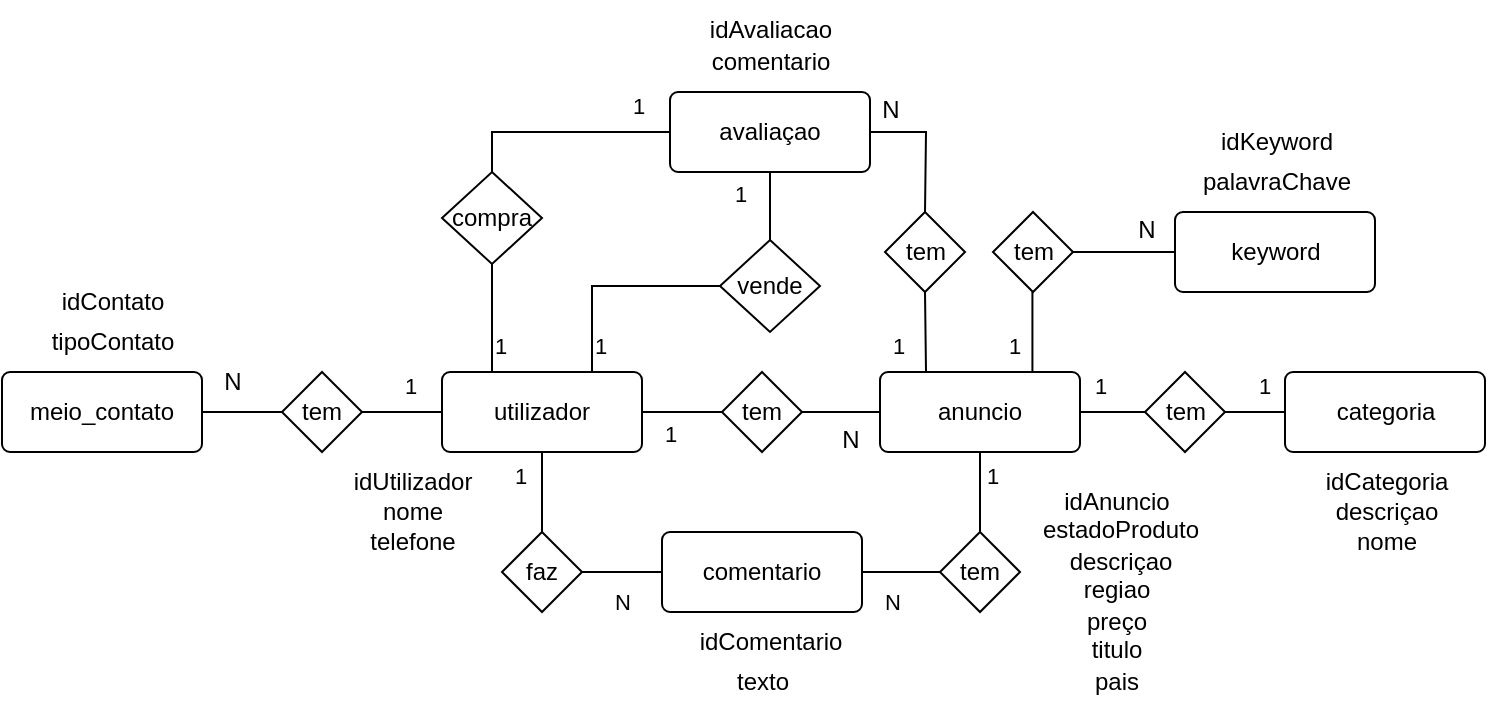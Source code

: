 <mxfile version="22.1.5" type="device">
  <diagram name="Página-1" id="k29LO2Y5olFIAJzZQsGU">
    <mxGraphModel dx="1050" dy="1691" grid="1" gridSize="10" guides="1" tooltips="1" connect="1" arrows="1" fold="1" page="1" pageScale="1" pageWidth="827" pageHeight="1169" math="0" shadow="0">
      <root>
        <mxCell id="0" />
        <mxCell id="1" parent="0" />
        <mxCell id="m8FWC069CCOMlwwMVzGk-7" value="&lt;font style=&quot;vertical-align: inherit;&quot;&gt;&lt;font style=&quot;vertical-align: inherit;&quot;&gt;&lt;font style=&quot;vertical-align: inherit;&quot;&gt;&lt;font style=&quot;vertical-align: inherit;&quot;&gt;utilizador&lt;/font&gt;&lt;/font&gt;&lt;/font&gt;&lt;/font&gt;" style="rounded=1;arcSize=10;whiteSpace=wrap;html=1;align=center;" parent="1" vertex="1">
          <mxGeometry x="263" y="-884" width="100" height="40" as="geometry" />
        </mxCell>
        <mxCell id="m8FWC069CCOMlwwMVzGk-33" value="&lt;font style=&quot;vertical-align: inherit;&quot;&gt;&lt;font style=&quot;vertical-align: inherit;&quot;&gt;&lt;font style=&quot;vertical-align: inherit;&quot;&gt;&lt;font style=&quot;vertical-align: inherit;&quot;&gt;&lt;font style=&quot;vertical-align: inherit;&quot;&gt;&lt;font style=&quot;vertical-align: inherit;&quot;&gt;anuncio&lt;/font&gt;&lt;/font&gt;&lt;/font&gt;&lt;/font&gt;&lt;/font&gt;&lt;/font&gt;" style="rounded=1;arcSize=10;whiteSpace=wrap;html=1;align=center;" parent="1" vertex="1">
          <mxGeometry x="482" y="-884" width="100" height="40" as="geometry" />
        </mxCell>
        <mxCell id="E28UukfkjvpVmiZsy1a2-1" value="&lt;font style=&quot;vertical-align: inherit;&quot;&gt;&lt;font style=&quot;vertical-align: inherit;&quot;&gt;meio_contato&lt;/font&gt;&lt;/font&gt;" style="rounded=1;arcSize=10;whiteSpace=wrap;html=1;align=center;" parent="1" vertex="1">
          <mxGeometry x="43" y="-884" width="100" height="40" as="geometry" />
        </mxCell>
        <mxCell id="wzNUpkMDeoSHkMWeM1DU-20" value="&lt;font style=&quot;vertical-align: inherit;&quot;&gt;&lt;font style=&quot;vertical-align: inherit;&quot;&gt;&lt;font style=&quot;vertical-align: inherit;&quot;&gt;&lt;font style=&quot;vertical-align: inherit;&quot;&gt;idUtilizador&lt;/font&gt;&lt;/font&gt;&lt;/font&gt;&lt;/font&gt;" style="text;html=1;align=center;verticalAlign=middle;resizable=0;points=[];autosize=1;strokeColor=none;fillColor=none;fontSize=12;" parent="1" vertex="1">
          <mxGeometry x="208" y="-844" width="80" height="30" as="geometry" />
        </mxCell>
        <mxCell id="wzNUpkMDeoSHkMWeM1DU-21" value="&lt;font style=&quot;vertical-align: inherit;&quot;&gt;&lt;font style=&quot;vertical-align: inherit;&quot;&gt;&lt;font style=&quot;vertical-align: inherit;&quot;&gt;&lt;font style=&quot;vertical-align: inherit;&quot;&gt;&lt;font style=&quot;vertical-align: inherit;&quot;&gt;&lt;font style=&quot;vertical-align: inherit;&quot;&gt;telefone&lt;/font&gt;&lt;/font&gt;&lt;/font&gt;&lt;/font&gt;&lt;/font&gt;&lt;/font&gt;" style="text;html=1;align=center;verticalAlign=middle;resizable=0;points=[];autosize=1;strokeColor=none;fillColor=none;fontSize=12;" parent="1" vertex="1">
          <mxGeometry x="213" y="-814" width="70" height="30" as="geometry" />
        </mxCell>
        <mxCell id="wzNUpkMDeoSHkMWeM1DU-22" value="&lt;font style=&quot;vertical-align: inherit;&quot;&gt;&lt;font style=&quot;vertical-align: inherit;&quot;&gt;&lt;font style=&quot;vertical-align: inherit;&quot;&gt;&lt;font style=&quot;vertical-align: inherit;&quot;&gt;&lt;font style=&quot;vertical-align: inherit;&quot;&gt;&lt;font style=&quot;vertical-align: inherit;&quot;&gt;&lt;font style=&quot;vertical-align: inherit;&quot;&gt;&lt;font style=&quot;vertical-align: inherit;&quot;&gt;nome&lt;/font&gt;&lt;/font&gt;&lt;/font&gt;&lt;/font&gt;&lt;/font&gt;&lt;/font&gt;&lt;/font&gt;&lt;/font&gt;" style="text;html=1;align=center;verticalAlign=middle;resizable=0;points=[];autosize=1;strokeColor=none;fillColor=none;fontSize=12;" parent="1" vertex="1">
          <mxGeometry x="223" y="-829" width="50" height="30" as="geometry" />
        </mxCell>
        <mxCell id="wzNUpkMDeoSHkMWeM1DU-37" value="1" style="edgeLabel;html=1;align=center;verticalAlign=middle;resizable=0;points=[];" parent="1" vertex="1" connectable="0">
          <mxGeometry x="512.0" y="-893.998" as="geometry">
            <mxPoint x="-21" y="-3" as="offset" />
          </mxGeometry>
        </mxCell>
        <mxCell id="MzITpE7bBOY1xuLxwlCT-6" value="tem" style="rhombus;whiteSpace=wrap;html=1;" parent="1" vertex="1">
          <mxGeometry x="183" y="-884" width="40" height="40" as="geometry" />
        </mxCell>
        <mxCell id="MzITpE7bBOY1xuLxwlCT-7" value="" style="endArrow=none;html=1;rounded=0;exitX=0;exitY=0.5;exitDx=0;exitDy=0;" parent="1" source="MzITpE7bBOY1xuLxwlCT-6" edge="1" target="E28UukfkjvpVmiZsy1a2-1">
          <mxGeometry width="50" height="50" relative="1" as="geometry">
            <mxPoint x="522.5" y="-724" as="sourcePoint" />
            <mxPoint x="523.5" y="-684" as="targetPoint" />
          </mxGeometry>
        </mxCell>
        <mxCell id="MzITpE7bBOY1xuLxwlCT-9" value="tem" style="rhombus;whiteSpace=wrap;html=1;" parent="1" vertex="1">
          <mxGeometry x="403" y="-884" width="40" height="40" as="geometry" />
        </mxCell>
        <mxCell id="MzITpE7bBOY1xuLxwlCT-10" value="" style="endArrow=none;html=1;rounded=0;entryX=1;entryY=0.5;entryDx=0;entryDy=0;exitX=0;exitY=0.5;exitDx=0;exitDy=0;" parent="1" source="MzITpE7bBOY1xuLxwlCT-9" target="m8FWC069CCOMlwwMVzGk-7" edge="1">
          <mxGeometry width="50" height="50" relative="1" as="geometry">
            <mxPoint x="393" y="-844" as="sourcePoint" />
            <mxPoint x="523.23" y="-794" as="targetPoint" />
          </mxGeometry>
        </mxCell>
        <mxCell id="MzITpE7bBOY1xuLxwlCT-11" value="" style="endArrow=none;html=1;rounded=0;exitX=1;exitY=0.5;exitDx=0;exitDy=0;entryX=0;entryY=0.5;entryDx=0;entryDy=0;" parent="1" source="MzITpE7bBOY1xuLxwlCT-9" target="m8FWC069CCOMlwwMVzGk-33" edge="1">
          <mxGeometry width="50" height="50" relative="1" as="geometry">
            <mxPoint x="553" y="-834" as="sourcePoint" />
            <mxPoint x="553.5" y="-794" as="targetPoint" />
          </mxGeometry>
        </mxCell>
        <mxCell id="--ZSGLMex57mhMtP0uRH-2" value="&lt;font style=&quot;vertical-align: inherit;&quot;&gt;&lt;font style=&quot;vertical-align: inherit;&quot;&gt;&lt;font style=&quot;vertical-align: inherit;&quot;&gt;&lt;font style=&quot;vertical-align: inherit;&quot;&gt;comentario&lt;/font&gt;&lt;/font&gt;&lt;/font&gt;&lt;/font&gt;" style="rounded=1;arcSize=10;whiteSpace=wrap;html=1;align=center;" vertex="1" parent="1">
          <mxGeometry x="373" y="-804" width="100" height="40" as="geometry" />
        </mxCell>
        <mxCell id="--ZSGLMex57mhMtP0uRH-5" value="" style="endArrow=none;html=1;rounded=0;exitX=0;exitY=0.5;exitDx=0;exitDy=0;entryX=1;entryY=0.5;entryDx=0;entryDy=0;" edge="1" parent="1" source="m8FWC069CCOMlwwMVzGk-7" target="MzITpE7bBOY1xuLxwlCT-6">
          <mxGeometry width="50" height="50" relative="1" as="geometry">
            <mxPoint x="301.5" y="-794" as="sourcePoint" />
            <mxPoint x="512" y="-774" as="targetPoint" />
          </mxGeometry>
        </mxCell>
        <mxCell id="--ZSGLMex57mhMtP0uRH-17" value="tem" style="rhombus;whiteSpace=wrap;html=1;" vertex="1" parent="1">
          <mxGeometry x="512" y="-804" width="40" height="40" as="geometry" />
        </mxCell>
        <mxCell id="--ZSGLMex57mhMtP0uRH-18" value="" style="endArrow=none;html=1;rounded=0;exitX=0;exitY=0.5;exitDx=0;exitDy=0;entryX=1;entryY=0.5;entryDx=0;entryDy=0;" edge="1" parent="1" source="--ZSGLMex57mhMtP0uRH-17" target="--ZSGLMex57mhMtP0uRH-2">
          <mxGeometry width="50" height="50" relative="1" as="geometry">
            <mxPoint x="498.5" y="-719" as="sourcePoint" />
            <mxPoint x="479.5" y="-719" as="targetPoint" />
          </mxGeometry>
        </mxCell>
        <mxCell id="--ZSGLMex57mhMtP0uRH-19" value="" style="endArrow=none;html=1;rounded=0;exitX=0.5;exitY=0;exitDx=0;exitDy=0;entryX=0.5;entryY=1;entryDx=0;entryDy=0;" edge="1" parent="1" source="--ZSGLMex57mhMtP0uRH-17" target="m8FWC069CCOMlwwMVzGk-33">
          <mxGeometry width="50" height="50" relative="1" as="geometry">
            <mxPoint x="658.5" y="-709" as="sourcePoint" />
            <mxPoint x="589.5" y="-739" as="targetPoint" />
          </mxGeometry>
        </mxCell>
        <mxCell id="--ZSGLMex57mhMtP0uRH-20" value="N" style="text;html=1;align=center;verticalAlign=middle;resizable=0;points=[];autosize=1;strokeColor=none;fillColor=none;" vertex="1" parent="1">
          <mxGeometry x="452" y="-865" width="30" height="30" as="geometry" />
        </mxCell>
        <mxCell id="--ZSGLMex57mhMtP0uRH-21" value="1" style="edgeLabel;html=1;align=center;verticalAlign=middle;resizable=0;points=[];" vertex="1" connectable="0" parent="1">
          <mxGeometry x="398.0" y="-849.998" as="geometry">
            <mxPoint x="-21" y="-3" as="offset" />
          </mxGeometry>
        </mxCell>
        <mxCell id="--ZSGLMex57mhMtP0uRH-22" value="N" style="text;html=1;align=center;verticalAlign=middle;resizable=0;points=[];autosize=1;strokeColor=none;fillColor=none;" vertex="1" parent="1">
          <mxGeometry x="143" y="-894" width="30" height="30" as="geometry" />
        </mxCell>
        <mxCell id="--ZSGLMex57mhMtP0uRH-23" value="1" style="edgeLabel;html=1;align=center;verticalAlign=middle;resizable=0;points=[];" vertex="1" connectable="0" parent="1">
          <mxGeometry x="268.0" y="-873.998" as="geometry">
            <mxPoint x="-21" y="-3" as="offset" />
          </mxGeometry>
        </mxCell>
        <mxCell id="--ZSGLMex57mhMtP0uRH-26" value="N" style="text;html=1;align=center;verticalAlign=middle;resizable=0;points=[];autosize=1;strokeColor=none;fillColor=none;fontSize=11;" vertex="1" parent="1">
          <mxGeometry x="473" y="-784" width="30" height="30" as="geometry" />
        </mxCell>
        <mxCell id="--ZSGLMex57mhMtP0uRH-27" value="1" style="edgeLabel;html=1;align=center;verticalAlign=middle;resizable=0;points=[];" vertex="1" connectable="0" parent="1">
          <mxGeometry x="558.5" y="-828.998" as="geometry">
            <mxPoint x="-21" y="-3" as="offset" />
          </mxGeometry>
        </mxCell>
        <mxCell id="--ZSGLMex57mhMtP0uRH-29" value="&lt;font style=&quot;vertical-align: inherit;&quot;&gt;&lt;font style=&quot;vertical-align: inherit;&quot;&gt;&lt;font style=&quot;vertical-align: inherit;&quot;&gt;&lt;font style=&quot;vertical-align: inherit;&quot;&gt;idAnuncio&lt;/font&gt;&lt;/font&gt;&lt;/font&gt;&lt;/font&gt;" style="text;html=1;align=center;verticalAlign=middle;resizable=0;points=[];autosize=1;strokeColor=none;fillColor=none;fontSize=12;" vertex="1" parent="1">
          <mxGeometry x="559.5" y="-834" width="80" height="30" as="geometry" />
        </mxCell>
        <mxCell id="--ZSGLMex57mhMtP0uRH-30" value="&lt;font style=&quot;vertical-align: inherit;&quot;&gt;&lt;font style=&quot;vertical-align: inherit;&quot;&gt;&lt;font style=&quot;vertical-align: inherit;&quot;&gt;&lt;font style=&quot;vertical-align: inherit;&quot;&gt;titulo&lt;/font&gt;&lt;/font&gt;&lt;/font&gt;&lt;/font&gt;" style="text;html=1;align=center;verticalAlign=middle;resizable=0;points=[];autosize=1;strokeColor=none;fillColor=none;fontSize=12;" vertex="1" parent="1">
          <mxGeometry x="574.5" y="-760" width="50" height="30" as="geometry" />
        </mxCell>
        <mxCell id="--ZSGLMex57mhMtP0uRH-31" value="&lt;font style=&quot;vertical-align: inherit;&quot;&gt;&lt;font style=&quot;vertical-align: inherit;&quot;&gt;&lt;font style=&quot;vertical-align: inherit;&quot;&gt;&lt;font style=&quot;vertical-align: inherit;&quot;&gt;descriçao&lt;/font&gt;&lt;/font&gt;&lt;/font&gt;&lt;/font&gt;" style="text;html=1;align=center;verticalAlign=middle;resizable=0;points=[];autosize=1;strokeColor=none;fillColor=none;fontSize=12;" vertex="1" parent="1">
          <mxGeometry x="567" y="-804" width="70" height="30" as="geometry" />
        </mxCell>
        <mxCell id="--ZSGLMex57mhMtP0uRH-32" value="&lt;font style=&quot;vertical-align: inherit;&quot;&gt;&lt;font style=&quot;vertical-align: inherit;&quot;&gt;&lt;font style=&quot;vertical-align: inherit;&quot;&gt;&lt;font style=&quot;vertical-align: inherit;&quot;&gt;preço&lt;/font&gt;&lt;/font&gt;&lt;/font&gt;&lt;/font&gt;" style="text;html=1;align=center;verticalAlign=middle;resizable=0;points=[];autosize=1;strokeColor=none;fillColor=none;fontSize=12;" vertex="1" parent="1">
          <mxGeometry x="574.5" y="-774" width="50" height="30" as="geometry" />
        </mxCell>
        <mxCell id="--ZSGLMex57mhMtP0uRH-33" value="&lt;font style=&quot;vertical-align: inherit;&quot;&gt;&lt;font style=&quot;vertical-align: inherit;&quot;&gt;&lt;font style=&quot;vertical-align: inherit;&quot;&gt;&lt;font style=&quot;vertical-align: inherit;&quot;&gt;estadoProduto&lt;/font&gt;&lt;/font&gt;&lt;/font&gt;&lt;/font&gt;" style="text;html=1;align=center;verticalAlign=middle;resizable=0;points=[];autosize=1;strokeColor=none;fillColor=none;fontSize=12;" vertex="1" parent="1">
          <mxGeometry x="552" y="-820" width="100" height="30" as="geometry" />
        </mxCell>
        <mxCell id="--ZSGLMex57mhMtP0uRH-34" value="&lt;font style=&quot;vertical-align: inherit;&quot;&gt;&lt;font style=&quot;vertical-align: inherit;&quot;&gt;&lt;font style=&quot;vertical-align: inherit;&quot;&gt;&lt;font style=&quot;vertical-align: inherit;&quot;&gt;pais&lt;/font&gt;&lt;/font&gt;&lt;/font&gt;&lt;/font&gt;" style="text;html=1;align=center;verticalAlign=middle;resizable=0;points=[];autosize=1;strokeColor=none;fillColor=none;fontSize=12;" vertex="1" parent="1">
          <mxGeometry x="574.5" y="-744" width="50" height="30" as="geometry" />
        </mxCell>
        <mxCell id="--ZSGLMex57mhMtP0uRH-35" value="&lt;font style=&quot;vertical-align: inherit;&quot;&gt;&lt;font style=&quot;vertical-align: inherit;&quot;&gt;&lt;font style=&quot;vertical-align: inherit;&quot;&gt;&lt;font style=&quot;vertical-align: inherit;&quot;&gt;regiao&lt;/font&gt;&lt;/font&gt;&lt;/font&gt;&lt;/font&gt;" style="text;html=1;align=center;verticalAlign=middle;resizable=0;points=[];autosize=1;strokeColor=none;fillColor=none;fontSize=12;" vertex="1" parent="1">
          <mxGeometry x="569.5" y="-790" width="60" height="30" as="geometry" />
        </mxCell>
        <mxCell id="--ZSGLMex57mhMtP0uRH-54" value="&lt;font style=&quot;vertical-align: inherit;&quot;&gt;&lt;font style=&quot;vertical-align: inherit;&quot;&gt;&lt;font style=&quot;vertical-align: inherit;&quot;&gt;&lt;font style=&quot;vertical-align: inherit;&quot;&gt;avaliaçao&lt;/font&gt;&lt;/font&gt;&lt;/font&gt;&lt;/font&gt;" style="rounded=1;arcSize=10;whiteSpace=wrap;html=1;align=center;" vertex="1" parent="1">
          <mxGeometry x="377" y="-1024" width="100" height="40" as="geometry" />
        </mxCell>
        <mxCell id="--ZSGLMex57mhMtP0uRH-55" value="&lt;font style=&quot;vertical-align: inherit;&quot;&gt;&lt;font style=&quot;vertical-align: inherit;&quot;&gt;&lt;font style=&quot;vertical-align: inherit;&quot;&gt;&lt;font style=&quot;vertical-align: inherit;&quot;&gt;&lt;font style=&quot;vertical-align: inherit;&quot;&gt;&lt;font style=&quot;vertical-align: inherit;&quot;&gt;keyword&lt;/font&gt;&lt;/font&gt;&lt;/font&gt;&lt;/font&gt;&lt;/font&gt;&lt;/font&gt;" style="rounded=1;arcSize=10;whiteSpace=wrap;html=1;align=center;" vertex="1" parent="1">
          <mxGeometry x="629.5" y="-964" width="100" height="40" as="geometry" />
        </mxCell>
        <mxCell id="--ZSGLMex57mhMtP0uRH-58" value="tem" style="rhombus;whiteSpace=wrap;html=1;" vertex="1" parent="1">
          <mxGeometry x="538.5" y="-964" width="40" height="40" as="geometry" />
        </mxCell>
        <mxCell id="--ZSGLMex57mhMtP0uRH-64" value="N" style="text;html=1;align=center;verticalAlign=middle;resizable=0;points=[];autosize=1;strokeColor=none;fillColor=none;" vertex="1" parent="1">
          <mxGeometry x="472" y="-1030" width="30" height="30" as="geometry" />
        </mxCell>
        <mxCell id="--ZSGLMex57mhMtP0uRH-66" value="tem" style="rhombus;whiteSpace=wrap;html=1;" vertex="1" parent="1">
          <mxGeometry x="484.5" y="-964" width="40" height="40" as="geometry" />
        </mxCell>
        <mxCell id="--ZSGLMex57mhMtP0uRH-67" value="" style="endArrow=none;html=1;rounded=0;exitX=0.5;exitY=1;exitDx=0;exitDy=0;entryX=0.75;entryY=0;entryDx=0;entryDy=0;" edge="1" parent="1" source="--ZSGLMex57mhMtP0uRH-66">
          <mxGeometry width="50" height="50" relative="1" as="geometry">
            <mxPoint x="504" y="-924" as="sourcePoint" />
            <mxPoint x="505" y="-884" as="targetPoint" />
          </mxGeometry>
        </mxCell>
        <mxCell id="--ZSGLMex57mhMtP0uRH-72" value="N" style="text;html=1;align=center;verticalAlign=middle;resizable=0;points=[];autosize=1;strokeColor=none;fillColor=none;" vertex="1" parent="1">
          <mxGeometry x="599.5" y="-970" width="30" height="30" as="geometry" />
        </mxCell>
        <mxCell id="--ZSGLMex57mhMtP0uRH-75" value="1" style="edgeLabel;html=1;align=center;verticalAlign=middle;resizable=0;points=[];" vertex="1" connectable="0" parent="1">
          <mxGeometry x="694.5" y="-873.998" as="geometry">
            <mxPoint x="-21" y="-3" as="offset" />
          </mxGeometry>
        </mxCell>
        <mxCell id="--ZSGLMex57mhMtP0uRH-76" value="&lt;font style=&quot;vertical-align: inherit;&quot;&gt;&lt;font style=&quot;vertical-align: inherit;&quot;&gt;&lt;font style=&quot;vertical-align: inherit;&quot;&gt;&lt;font style=&quot;vertical-align: inherit;&quot;&gt;idContato&lt;/font&gt;&lt;/font&gt;&lt;/font&gt;&lt;/font&gt;" style="text;html=1;align=center;verticalAlign=middle;resizable=0;points=[];autosize=1;strokeColor=none;fillColor=none;fontSize=12;" vertex="1" parent="1">
          <mxGeometry x="63" y="-934" width="70" height="30" as="geometry" />
        </mxCell>
        <mxCell id="--ZSGLMex57mhMtP0uRH-78" value="&lt;font style=&quot;vertical-align: inherit;&quot;&gt;&lt;font style=&quot;vertical-align: inherit;&quot;&gt;&lt;font style=&quot;vertical-align: inherit;&quot;&gt;&lt;font style=&quot;vertical-align: inherit;&quot;&gt;tipoContato&lt;/font&gt;&lt;/font&gt;&lt;/font&gt;&lt;/font&gt;" style="text;html=1;align=center;verticalAlign=middle;resizable=0;points=[];autosize=1;strokeColor=none;fillColor=none;fontSize=12;" vertex="1" parent="1">
          <mxGeometry x="58" y="-914" width="80" height="30" as="geometry" />
        </mxCell>
        <mxCell id="--ZSGLMex57mhMtP0uRH-80" value="faz" style="rhombus;whiteSpace=wrap;html=1;" vertex="1" parent="1">
          <mxGeometry x="293" y="-804" width="40" height="40" as="geometry" />
        </mxCell>
        <mxCell id="--ZSGLMex57mhMtP0uRH-81" value="" style="endArrow=none;html=1;rounded=0;exitX=0.5;exitY=0;exitDx=0;exitDy=0;entryX=0.5;entryY=1;entryDx=0;entryDy=0;" edge="1" parent="1" source="--ZSGLMex57mhMtP0uRH-80" target="m8FWC069CCOMlwwMVzGk-7">
          <mxGeometry width="50" height="50" relative="1" as="geometry">
            <mxPoint x="439.5" y="-704" as="sourcePoint" />
            <mxPoint x="313" y="-839" as="targetPoint" />
          </mxGeometry>
        </mxCell>
        <mxCell id="--ZSGLMex57mhMtP0uRH-82" value="" style="endArrow=none;html=1;rounded=0;exitX=0;exitY=0.5;exitDx=0;exitDy=0;entryX=1;entryY=0.5;entryDx=0;entryDy=0;" edge="1" parent="1" source="--ZSGLMex57mhMtP0uRH-2" target="--ZSGLMex57mhMtP0uRH-80">
          <mxGeometry width="50" height="50" relative="1" as="geometry">
            <mxPoint x="363" y="-769.24" as="sourcePoint" />
            <mxPoint x="324" y="-769.24" as="targetPoint" />
          </mxGeometry>
        </mxCell>
        <mxCell id="--ZSGLMex57mhMtP0uRH-83" value="N" style="text;html=1;align=center;verticalAlign=middle;resizable=0;points=[];autosize=1;strokeColor=none;fillColor=none;fontSize=11;" vertex="1" parent="1">
          <mxGeometry x="338" y="-784" width="30" height="30" as="geometry" />
        </mxCell>
        <mxCell id="--ZSGLMex57mhMtP0uRH-84" value="1" style="edgeLabel;html=1;align=center;verticalAlign=middle;resizable=0;points=[];" vertex="1" connectable="0" parent="1">
          <mxGeometry x="323.0" y="-828.998" as="geometry">
            <mxPoint x="-21" y="-3" as="offset" />
          </mxGeometry>
        </mxCell>
        <mxCell id="--ZSGLMex57mhMtP0uRH-85" value="idComentario" style="text;align=center;verticalAlign=middle;resizable=0;points=[];autosize=1;strokeColor=none;fillColor=none;fontSize=12;html=1;" vertex="1" parent="1">
          <mxGeometry x="382" y="-764" width="90" height="30" as="geometry" />
        </mxCell>
        <mxCell id="--ZSGLMex57mhMtP0uRH-86" value="&lt;font style=&quot;vertical-align: inherit;&quot;&gt;&lt;font style=&quot;vertical-align: inherit;&quot;&gt;&lt;font style=&quot;vertical-align: inherit;&quot;&gt;&lt;font style=&quot;vertical-align: inherit;&quot;&gt;texto&lt;/font&gt;&lt;/font&gt;&lt;/font&gt;&lt;/font&gt;" style="text;html=1;align=center;verticalAlign=middle;resizable=0;points=[];autosize=1;strokeColor=none;fillColor=none;fontSize=12;" vertex="1" parent="1">
          <mxGeometry x="398" y="-744" width="50" height="30" as="geometry" />
        </mxCell>
        <mxCell id="--ZSGLMex57mhMtP0uRH-87" value="&lt;font style=&quot;vertical-align: inherit;&quot;&gt;&lt;font style=&quot;vertical-align: inherit;&quot;&gt;&lt;font style=&quot;vertical-align: inherit;&quot;&gt;&lt;font style=&quot;vertical-align: inherit;&quot;&gt;idKeyword&lt;/font&gt;&lt;/font&gt;&lt;/font&gt;&lt;/font&gt;" style="text;html=1;align=center;verticalAlign=middle;resizable=0;points=[];autosize=1;strokeColor=none;fillColor=none;fontSize=12;" vertex="1" parent="1">
          <mxGeometry x="639.5" y="-1014" width="80" height="30" as="geometry" />
        </mxCell>
        <mxCell id="--ZSGLMex57mhMtP0uRH-88" value="&lt;font style=&quot;vertical-align: inherit;&quot;&gt;&lt;font style=&quot;vertical-align: inherit;&quot;&gt;&lt;font style=&quot;vertical-align: inherit;&quot;&gt;&lt;font style=&quot;vertical-align: inherit;&quot;&gt;palavraChave&lt;/font&gt;&lt;/font&gt;&lt;/font&gt;&lt;/font&gt;" style="text;html=1;align=center;verticalAlign=middle;resizable=0;points=[];autosize=1;strokeColor=none;fillColor=none;fontSize=12;" vertex="1" parent="1">
          <mxGeometry x="629.5" y="-994" width="100" height="30" as="geometry" />
        </mxCell>
        <mxCell id="--ZSGLMex57mhMtP0uRH-89" value="&lt;font style=&quot;vertical-align: inherit;&quot;&gt;&lt;font style=&quot;vertical-align: inherit;&quot;&gt;&lt;font style=&quot;vertical-align: inherit;&quot;&gt;&lt;font style=&quot;vertical-align: inherit;&quot;&gt;categoria&lt;/font&gt;&lt;/font&gt;&lt;/font&gt;&lt;/font&gt;" style="rounded=1;arcSize=10;whiteSpace=wrap;html=1;align=center;" vertex="1" parent="1">
          <mxGeometry x="684.5" y="-884" width="100" height="40" as="geometry" />
        </mxCell>
        <mxCell id="--ZSGLMex57mhMtP0uRH-90" value="tem" style="rhombus;whiteSpace=wrap;html=1;" vertex="1" parent="1">
          <mxGeometry x="614.5" y="-884" width="40" height="40" as="geometry" />
        </mxCell>
        <mxCell id="--ZSGLMex57mhMtP0uRH-91" value="" style="endArrow=none;html=1;rounded=0;exitX=0;exitY=0.5;exitDx=0;exitDy=0;entryX=1;entryY=0.5;entryDx=0;entryDy=0;" edge="1" parent="1" source="--ZSGLMex57mhMtP0uRH-89" target="--ZSGLMex57mhMtP0uRH-90">
          <mxGeometry width="50" height="50" relative="1" as="geometry">
            <mxPoint x="698.5" y="-864" as="sourcePoint" />
            <mxPoint x="947.5" y="-774" as="targetPoint" />
          </mxGeometry>
        </mxCell>
        <mxCell id="--ZSGLMex57mhMtP0uRH-93" value="" style="endArrow=none;html=1;rounded=0;exitX=0;exitY=0.5;exitDx=0;exitDy=0;entryX=1;entryY=0.5;entryDx=0;entryDy=0;" edge="1" parent="1" source="--ZSGLMex57mhMtP0uRH-90" target="m8FWC069CCOMlwwMVzGk-33">
          <mxGeometry width="50" height="50" relative="1" as="geometry">
            <mxPoint x="652.5" y="-829" as="sourcePoint" />
            <mxPoint x="613" y="-829" as="targetPoint" />
          </mxGeometry>
        </mxCell>
        <mxCell id="--ZSGLMex57mhMtP0uRH-94" value="&lt;font style=&quot;vertical-align: inherit;&quot;&gt;&lt;font style=&quot;vertical-align: inherit;&quot;&gt;&lt;font style=&quot;vertical-align: inherit;&quot;&gt;&lt;font style=&quot;vertical-align: inherit;&quot;&gt;idCategoria&lt;/font&gt;&lt;/font&gt;&lt;/font&gt;&lt;/font&gt;" style="text;html=1;align=center;verticalAlign=middle;resizable=0;points=[];autosize=1;strokeColor=none;fillColor=none;fontSize=12;" vertex="1" parent="1">
          <mxGeometry x="694.5" y="-844" width="80" height="30" as="geometry" />
        </mxCell>
        <mxCell id="--ZSGLMex57mhMtP0uRH-95" value="nome" style="text;html=1;align=center;verticalAlign=middle;resizable=0;points=[];autosize=1;strokeColor=none;fillColor=none;fontSize=12;" vertex="1" parent="1">
          <mxGeometry x="709.5" y="-814" width="50" height="30" as="geometry" />
        </mxCell>
        <mxCell id="--ZSGLMex57mhMtP0uRH-96" value="descriçao" style="text;html=1;align=center;verticalAlign=middle;resizable=0;points=[];autosize=1;strokeColor=none;fillColor=none;fontSize=12;" vertex="1" parent="1">
          <mxGeometry x="699.5" y="-829" width="70" height="30" as="geometry" />
        </mxCell>
        <mxCell id="--ZSGLMex57mhMtP0uRH-97" value="" style="endArrow=none;html=1;rounded=0;exitX=0;exitY=0.5;exitDx=0;exitDy=0;entryX=1;entryY=0.5;entryDx=0;entryDy=0;" edge="1" parent="1" source="--ZSGLMex57mhMtP0uRH-55" target="--ZSGLMex57mhMtP0uRH-58">
          <mxGeometry width="50" height="50" relative="1" as="geometry">
            <mxPoint x="629.5" y="-944.3" as="sourcePoint" />
            <mxPoint x="599.5" y="-944.3" as="targetPoint" />
          </mxGeometry>
        </mxCell>
        <mxCell id="--ZSGLMex57mhMtP0uRH-98" value="" style="endArrow=none;html=1;rounded=0;exitX=0.5;exitY=1;exitDx=0;exitDy=0;entryX=0.75;entryY=0;entryDx=0;entryDy=0;" edge="1" parent="1">
          <mxGeometry width="50" height="50" relative="1" as="geometry">
            <mxPoint x="558.21" y="-924" as="sourcePoint" />
            <mxPoint x="558.21" y="-884" as="targetPoint" />
          </mxGeometry>
        </mxCell>
        <mxCell id="--ZSGLMex57mhMtP0uRH-99" value="" style="endArrow=none;html=1;rounded=0;exitX=1;exitY=0.5;exitDx=0;exitDy=0;entryX=0.5;entryY=0;entryDx=0;entryDy=0;" edge="1" parent="1" source="--ZSGLMex57mhMtP0uRH-54" target="--ZSGLMex57mhMtP0uRH-66">
          <mxGeometry width="50" height="50" relative="1" as="geometry">
            <mxPoint x="503" y="-1019" as="sourcePoint" />
            <mxPoint x="503" y="-979" as="targetPoint" />
            <Array as="points">
              <mxPoint x="505" y="-1004" />
            </Array>
          </mxGeometry>
        </mxCell>
        <mxCell id="--ZSGLMex57mhMtP0uRH-100" value="vende" style="rhombus;whiteSpace=wrap;html=1;" vertex="1" parent="1">
          <mxGeometry x="402" y="-950" width="50" height="46" as="geometry" />
        </mxCell>
        <mxCell id="--ZSGLMex57mhMtP0uRH-102" value="" style="endArrow=none;html=1;rounded=0;exitX=0.5;exitY=1;exitDx=0;exitDy=0;entryX=0.25;entryY=0;entryDx=0;entryDy=0;" edge="1" parent="1" source="--ZSGLMex57mhMtP0uRH-104" target="m8FWC069CCOMlwwMVzGk-7">
          <mxGeometry width="50" height="50" relative="1" as="geometry">
            <mxPoint x="303" y="-920" as="sourcePoint" />
            <mxPoint x="303" y="-890" as="targetPoint" />
          </mxGeometry>
        </mxCell>
        <mxCell id="--ZSGLMex57mhMtP0uRH-103" value="" style="endArrow=none;html=1;rounded=0;entryX=0.75;entryY=0;entryDx=0;entryDy=0;exitX=0;exitY=0.5;exitDx=0;exitDy=0;" edge="1" parent="1" source="--ZSGLMex57mhMtP0uRH-100" target="m8FWC069CCOMlwwMVzGk-7">
          <mxGeometry width="50" height="50" relative="1" as="geometry">
            <mxPoint x="343" y="-920" as="sourcePoint" />
            <mxPoint x="353" y="-910" as="targetPoint" />
            <Array as="points">
              <mxPoint x="338" y="-927" />
            </Array>
          </mxGeometry>
        </mxCell>
        <mxCell id="--ZSGLMex57mhMtP0uRH-104" value="compra" style="rhombus;whiteSpace=wrap;html=1;" vertex="1" parent="1">
          <mxGeometry x="263" y="-984" width="50" height="46" as="geometry" />
        </mxCell>
        <mxCell id="--ZSGLMex57mhMtP0uRH-106" value="" style="endArrow=none;html=1;rounded=0;exitX=0;exitY=0.5;exitDx=0;exitDy=0;entryX=0.5;entryY=0;entryDx=0;entryDy=0;" edge="1" parent="1" source="--ZSGLMex57mhMtP0uRH-54" target="--ZSGLMex57mhMtP0uRH-104">
          <mxGeometry width="50" height="50" relative="1" as="geometry">
            <mxPoint x="288" y="-1020" as="sourcePoint" />
            <mxPoint x="288" y="-974" as="targetPoint" />
            <Array as="points">
              <mxPoint x="288" y="-1004" />
            </Array>
          </mxGeometry>
        </mxCell>
        <mxCell id="--ZSGLMex57mhMtP0uRH-107" value="" style="endArrow=none;html=1;rounded=0;entryX=0.5;entryY=0;entryDx=0;entryDy=0;exitX=0.5;exitY=1;exitDx=0;exitDy=0;" edge="1" parent="1" source="--ZSGLMex57mhMtP0uRH-54" target="--ZSGLMex57mhMtP0uRH-100">
          <mxGeometry width="50" height="50" relative="1" as="geometry">
            <mxPoint x="338" y="-1020" as="sourcePoint" />
            <mxPoint x="338" y="-974" as="targetPoint" />
            <Array as="points">
              <mxPoint x="427" y="-950" />
            </Array>
          </mxGeometry>
        </mxCell>
        <mxCell id="--ZSGLMex57mhMtP0uRH-112" value="1" style="edgeLabel;html=1;align=center;verticalAlign=middle;resizable=0;points=[];" vertex="1" connectable="0" parent="1">
          <mxGeometry x="363.0" y="-893.998" as="geometry">
            <mxPoint x="-21" y="-3" as="offset" />
          </mxGeometry>
        </mxCell>
        <mxCell id="--ZSGLMex57mhMtP0uRH-113" value="1" style="edgeLabel;html=1;align=center;verticalAlign=middle;resizable=0;points=[];" vertex="1" connectable="0" parent="1">
          <mxGeometry x="313.0" y="-893.998" as="geometry">
            <mxPoint x="-21" y="-3" as="offset" />
          </mxGeometry>
        </mxCell>
        <mxCell id="--ZSGLMex57mhMtP0uRH-116" value="1" style="edgeLabel;html=1;align=center;verticalAlign=middle;resizable=0;points=[];" vertex="1" connectable="0" parent="1">
          <mxGeometry x="382.0" y="-1013.998" as="geometry">
            <mxPoint x="-21" y="-3" as="offset" />
          </mxGeometry>
        </mxCell>
        <mxCell id="--ZSGLMex57mhMtP0uRH-117" value="1" style="edgeLabel;html=1;align=center;verticalAlign=middle;resizable=0;points=[];" vertex="1" connectable="0" parent="1">
          <mxGeometry x="433.0" y="-969.998" as="geometry">
            <mxPoint x="-21" y="-3" as="offset" />
          </mxGeometry>
        </mxCell>
        <mxCell id="--ZSGLMex57mhMtP0uRH-118" value="1" style="edgeLabel;html=1;align=center;verticalAlign=middle;resizable=0;points=[];" vertex="1" connectable="0" parent="1">
          <mxGeometry x="569.5" y="-893.998" as="geometry">
            <mxPoint x="-21" y="-3" as="offset" />
          </mxGeometry>
        </mxCell>
        <mxCell id="--ZSGLMex57mhMtP0uRH-119" value="1" style="edgeLabel;html=1;align=center;verticalAlign=middle;resizable=0;points=[];" vertex="1" connectable="0" parent="1">
          <mxGeometry x="613.0" y="-873.998" as="geometry">
            <mxPoint x="-21" y="-3" as="offset" />
          </mxGeometry>
        </mxCell>
        <mxCell id="--ZSGLMex57mhMtP0uRH-120" value="&lt;font style=&quot;vertical-align: inherit;&quot;&gt;&lt;font style=&quot;vertical-align: inherit;&quot;&gt;&lt;font style=&quot;vertical-align: inherit;&quot;&gt;&lt;font style=&quot;vertical-align: inherit;&quot;&gt;idAvaliacao&lt;/font&gt;&lt;/font&gt;&lt;/font&gt;&lt;/font&gt;" style="text;html=1;align=center;verticalAlign=middle;resizable=0;points=[];autosize=1;strokeColor=none;fillColor=none;fontSize=12;" vertex="1" parent="1">
          <mxGeometry x="387" y="-1070" width="80" height="30" as="geometry" />
        </mxCell>
        <mxCell id="--ZSGLMex57mhMtP0uRH-121" value="&lt;font style=&quot;vertical-align: inherit;&quot;&gt;&lt;font style=&quot;vertical-align: inherit;&quot;&gt;&lt;font style=&quot;vertical-align: inherit;&quot;&gt;&lt;font style=&quot;vertical-align: inherit;&quot;&gt;comentario&lt;/font&gt;&lt;/font&gt;&lt;/font&gt;&lt;/font&gt;" style="text;html=1;align=center;verticalAlign=middle;resizable=0;points=[];autosize=1;strokeColor=none;fillColor=none;fontSize=12;" vertex="1" parent="1">
          <mxGeometry x="387" y="-1054" width="80" height="30" as="geometry" />
        </mxCell>
      </root>
    </mxGraphModel>
  </diagram>
</mxfile>
